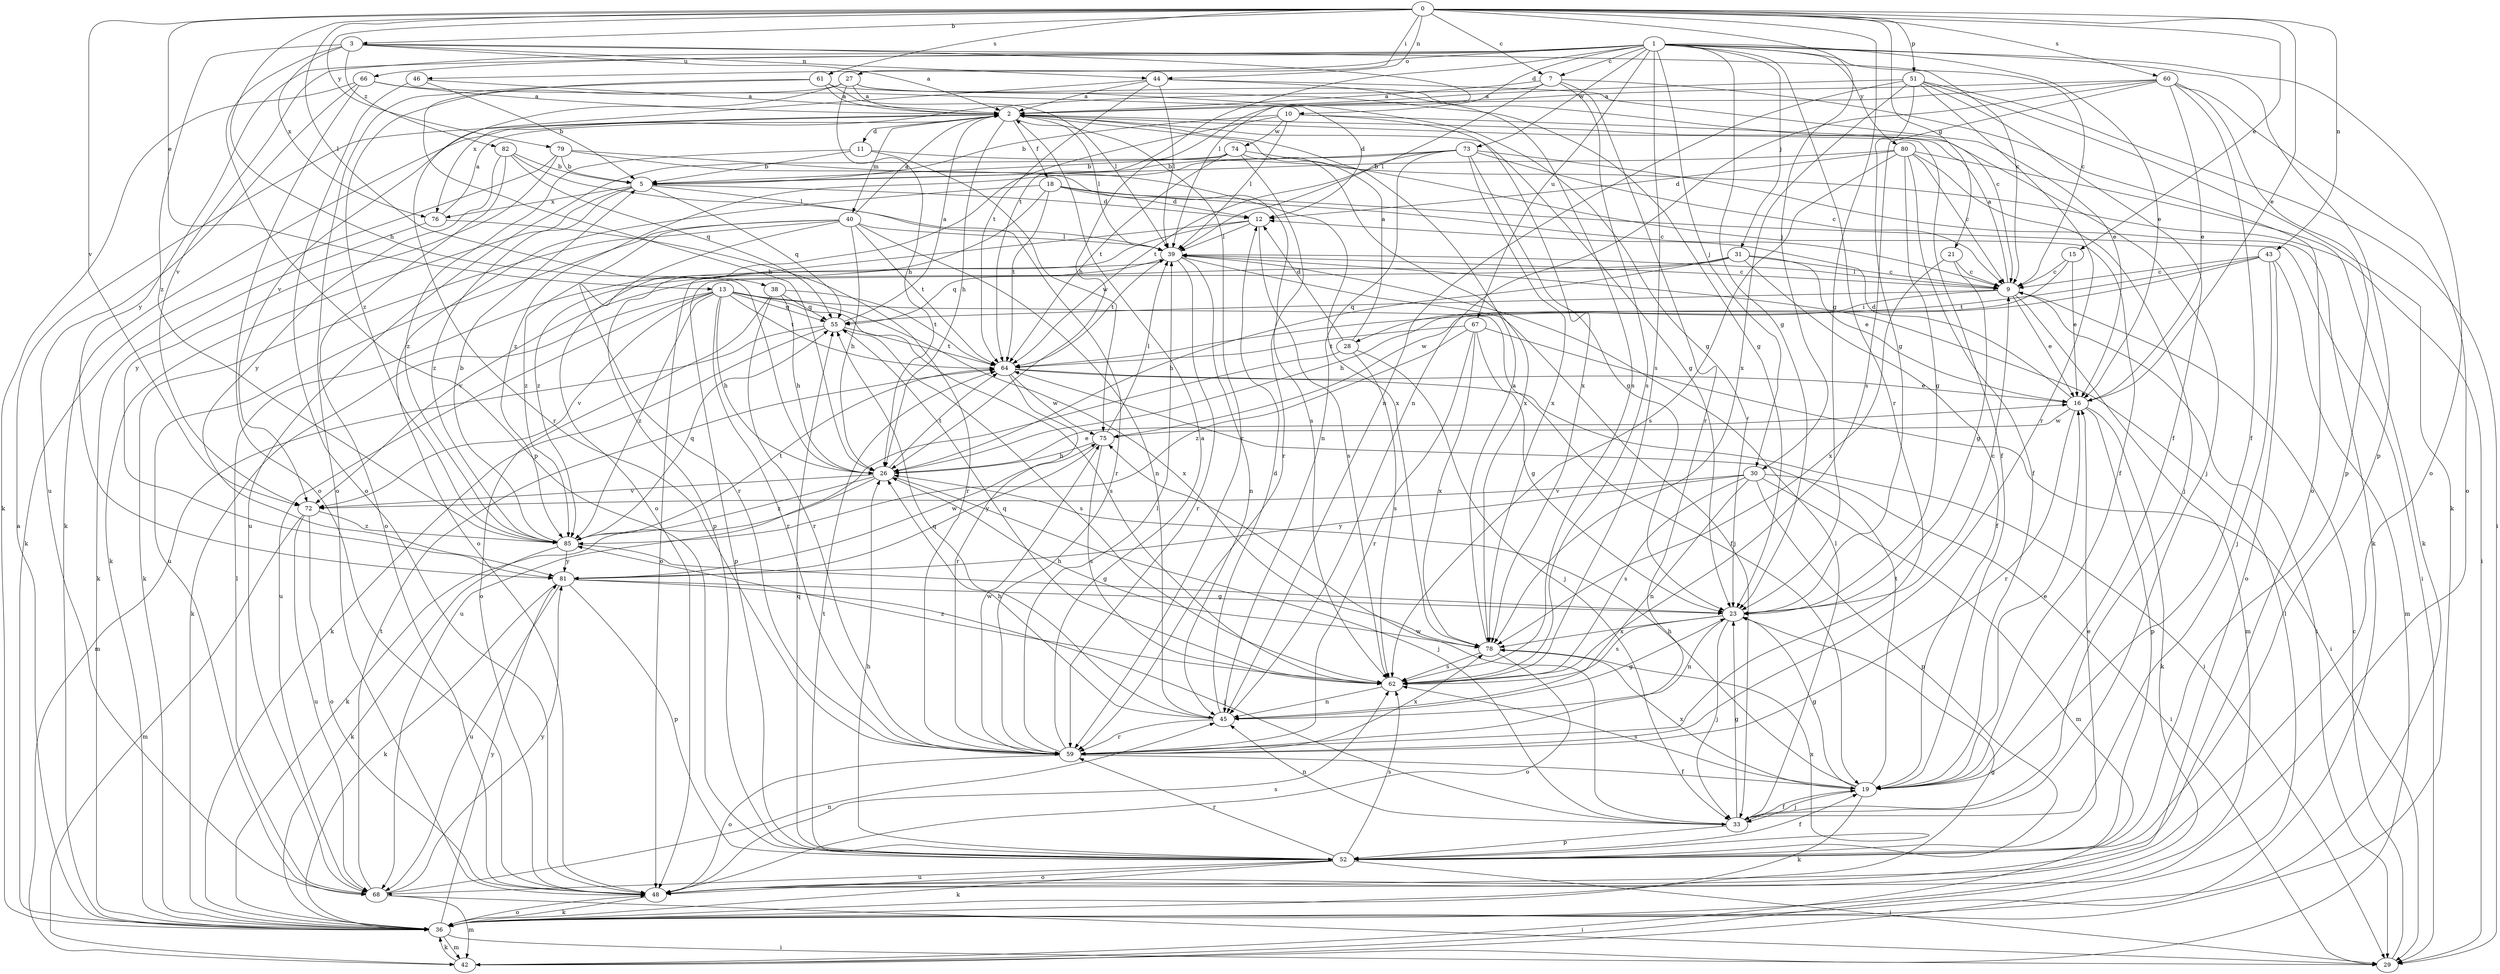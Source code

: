 strict digraph  {
0;
1;
2;
3;
5;
7;
9;
10;
11;
12;
13;
15;
16;
18;
19;
21;
23;
26;
27;
28;
29;
30;
31;
33;
36;
38;
39;
40;
42;
43;
44;
45;
46;
48;
51;
52;
55;
59;
60;
61;
62;
64;
66;
67;
68;
72;
73;
74;
75;
76;
78;
79;
80;
81;
82;
85;
0 -> 3  [label=b];
0 -> 7  [label=c];
0 -> 13  [label=e];
0 -> 15  [label=e];
0 -> 16  [label=e];
0 -> 21  [label=g];
0 -> 23  [label=g];
0 -> 26  [label=h];
0 -> 27  [label=i];
0 -> 30  [label=j];
0 -> 38  [label=l];
0 -> 43  [label=n];
0 -> 44  [label=n];
0 -> 51  [label=p];
0 -> 60  [label=s];
0 -> 61  [label=s];
0 -> 72  [label=v];
0 -> 79  [label=y];
1 -> 7  [label=c];
1 -> 9  [label=c];
1 -> 10  [label=d];
1 -> 16  [label=e];
1 -> 23  [label=g];
1 -> 30  [label=j];
1 -> 31  [label=j];
1 -> 46  [label=o];
1 -> 48  [label=o];
1 -> 52  [label=p];
1 -> 59  [label=r];
1 -> 62  [label=s];
1 -> 64  [label=t];
1 -> 66  [label=u];
1 -> 67  [label=u];
1 -> 72  [label=v];
1 -> 73  [label=w];
1 -> 80  [label=y];
1 -> 81  [label=y];
2 -> 11  [label=d];
2 -> 18  [label=f];
2 -> 19  [label=f];
2 -> 23  [label=g];
2 -> 26  [label=h];
2 -> 36  [label=k];
2 -> 39  [label=l];
2 -> 40  [label=m];
2 -> 59  [label=r];
3 -> 2  [label=a];
3 -> 9  [label=c];
3 -> 39  [label=l];
3 -> 44  [label=n];
3 -> 52  [label=p];
3 -> 76  [label=x];
3 -> 82  [label=z];
3 -> 85  [label=z];
5 -> 12  [label=d];
5 -> 36  [label=k];
5 -> 55  [label=q];
5 -> 59  [label=r];
5 -> 76  [label=x];
5 -> 85  [label=z];
7 -> 2  [label=a];
7 -> 39  [label=l];
7 -> 48  [label=o];
7 -> 59  [label=r];
7 -> 62  [label=s];
7 -> 76  [label=x];
9 -> 2  [label=a];
9 -> 16  [label=e];
9 -> 28  [label=i];
9 -> 29  [label=i];
9 -> 39  [label=l];
9 -> 42  [label=m];
9 -> 55  [label=q];
10 -> 5  [label=b];
10 -> 33  [label=j];
10 -> 39  [label=l];
10 -> 48  [label=o];
10 -> 74  [label=w];
10 -> 78  [label=x];
11 -> 5  [label=b];
11 -> 29  [label=i];
11 -> 75  [label=w];
11 -> 85  [label=z];
12 -> 39  [label=l];
12 -> 48  [label=o];
12 -> 62  [label=s];
12 -> 85  [label=z];
13 -> 19  [label=f];
13 -> 26  [label=h];
13 -> 36  [label=k];
13 -> 55  [label=q];
13 -> 59  [label=r];
13 -> 62  [label=s];
13 -> 64  [label=t];
13 -> 68  [label=u];
13 -> 72  [label=v];
13 -> 78  [label=x];
13 -> 85  [label=z];
15 -> 9  [label=c];
15 -> 16  [label=e];
15 -> 26  [label=h];
16 -> 12  [label=d];
16 -> 36  [label=k];
16 -> 52  [label=p];
16 -> 59  [label=r];
16 -> 75  [label=w];
18 -> 9  [label=c];
18 -> 12  [label=d];
18 -> 29  [label=i];
18 -> 48  [label=o];
18 -> 52  [label=p];
18 -> 64  [label=t];
19 -> 16  [label=e];
19 -> 23  [label=g];
19 -> 26  [label=h];
19 -> 33  [label=j];
19 -> 36  [label=k];
19 -> 62  [label=s];
19 -> 64  [label=t];
19 -> 78  [label=x];
21 -> 9  [label=c];
21 -> 23  [label=g];
21 -> 78  [label=x];
23 -> 9  [label=c];
23 -> 33  [label=j];
23 -> 45  [label=n];
23 -> 62  [label=s];
23 -> 78  [label=x];
26 -> 16  [label=e];
26 -> 33  [label=j];
26 -> 36  [label=k];
26 -> 64  [label=t];
26 -> 72  [label=v];
26 -> 85  [label=z];
27 -> 2  [label=a];
27 -> 9  [label=c];
27 -> 23  [label=g];
27 -> 26  [label=h];
27 -> 59  [label=r];
27 -> 85  [label=z];
28 -> 2  [label=a];
28 -> 12  [label=d];
28 -> 33  [label=j];
28 -> 62  [label=s];
28 -> 68  [label=u];
29 -> 9  [label=c];
30 -> 29  [label=i];
30 -> 42  [label=m];
30 -> 45  [label=n];
30 -> 52  [label=p];
30 -> 62  [label=s];
30 -> 72  [label=v];
30 -> 81  [label=y];
31 -> 9  [label=c];
31 -> 16  [label=e];
31 -> 19  [label=f];
31 -> 26  [label=h];
31 -> 52  [label=p];
31 -> 72  [label=v];
33 -> 19  [label=f];
33 -> 23  [label=g];
33 -> 39  [label=l];
33 -> 45  [label=n];
33 -> 52  [label=p];
33 -> 75  [label=w];
36 -> 2  [label=a];
36 -> 23  [label=g];
36 -> 29  [label=i];
36 -> 42  [label=m];
36 -> 48  [label=o];
36 -> 81  [label=y];
38 -> 26  [label=h];
38 -> 48  [label=o];
38 -> 55  [label=q];
38 -> 59  [label=r];
38 -> 64  [label=t];
39 -> 9  [label=c];
39 -> 33  [label=j];
39 -> 45  [label=n];
39 -> 55  [label=q];
39 -> 59  [label=r];
39 -> 64  [label=t];
40 -> 2  [label=a];
40 -> 26  [label=h];
40 -> 36  [label=k];
40 -> 39  [label=l];
40 -> 45  [label=n];
40 -> 59  [label=r];
40 -> 64  [label=t];
40 -> 68  [label=u];
40 -> 85  [label=z];
42 -> 36  [label=k];
42 -> 39  [label=l];
43 -> 9  [label=c];
43 -> 33  [label=j];
43 -> 42  [label=m];
43 -> 48  [label=o];
43 -> 64  [label=t];
43 -> 75  [label=w];
44 -> 2  [label=a];
44 -> 16  [label=e];
44 -> 39  [label=l];
44 -> 62  [label=s];
44 -> 64  [label=t];
44 -> 72  [label=v];
45 -> 12  [label=d];
45 -> 23  [label=g];
45 -> 26  [label=h];
45 -> 55  [label=q];
45 -> 59  [label=r];
46 -> 2  [label=a];
46 -> 5  [label=b];
46 -> 48  [label=o];
48 -> 36  [label=k];
48 -> 62  [label=s];
51 -> 2  [label=a];
51 -> 19  [label=f];
51 -> 23  [label=g];
51 -> 29  [label=i];
51 -> 36  [label=k];
51 -> 45  [label=n];
51 -> 59  [label=r];
51 -> 78  [label=x];
52 -> 16  [label=e];
52 -> 19  [label=f];
52 -> 26  [label=h];
52 -> 29  [label=i];
52 -> 36  [label=k];
52 -> 48  [label=o];
52 -> 55  [label=q];
52 -> 59  [label=r];
52 -> 62  [label=s];
52 -> 64  [label=t];
52 -> 68  [label=u];
52 -> 78  [label=x];
55 -> 2  [label=a];
55 -> 36  [label=k];
55 -> 42  [label=m];
55 -> 62  [label=s];
55 -> 64  [label=t];
59 -> 2  [label=a];
59 -> 19  [label=f];
59 -> 39  [label=l];
59 -> 48  [label=o];
59 -> 75  [label=w];
59 -> 78  [label=x];
60 -> 2  [label=a];
60 -> 16  [label=e];
60 -> 19  [label=f];
60 -> 26  [label=h];
60 -> 45  [label=n];
60 -> 48  [label=o];
60 -> 52  [label=p];
60 -> 62  [label=s];
61 -> 2  [label=a];
61 -> 23  [label=g];
61 -> 26  [label=h];
61 -> 39  [label=l];
61 -> 48  [label=o];
62 -> 45  [label=n];
62 -> 55  [label=q];
62 -> 85  [label=z];
64 -> 16  [label=e];
64 -> 29  [label=i];
64 -> 59  [label=r];
64 -> 75  [label=w];
66 -> 2  [label=a];
66 -> 12  [label=d];
66 -> 36  [label=k];
66 -> 48  [label=o];
66 -> 68  [label=u];
67 -> 23  [label=g];
67 -> 29  [label=i];
67 -> 59  [label=r];
67 -> 64  [label=t];
67 -> 78  [label=x];
67 -> 85  [label=z];
68 -> 29  [label=i];
68 -> 39  [label=l];
68 -> 42  [label=m];
68 -> 45  [label=n];
68 -> 64  [label=t];
68 -> 81  [label=y];
72 -> 42  [label=m];
72 -> 48  [label=o];
72 -> 68  [label=u];
72 -> 85  [label=z];
73 -> 5  [label=b];
73 -> 9  [label=c];
73 -> 23  [label=g];
73 -> 36  [label=k];
73 -> 45  [label=n];
73 -> 64  [label=t];
73 -> 78  [label=x];
73 -> 85  [label=z];
74 -> 5  [label=b];
74 -> 19  [label=f];
74 -> 59  [label=r];
74 -> 64  [label=t];
74 -> 68  [label=u];
74 -> 78  [label=x];
75 -> 26  [label=h];
75 -> 39  [label=l];
75 -> 62  [label=s];
75 -> 81  [label=y];
76 -> 2  [label=a];
76 -> 36  [label=k];
76 -> 59  [label=r];
78 -> 2  [label=a];
78 -> 26  [label=h];
78 -> 48  [label=o];
78 -> 62  [label=s];
79 -> 5  [label=b];
79 -> 36  [label=k];
79 -> 62  [label=s];
79 -> 78  [label=x];
79 -> 81  [label=y];
80 -> 5  [label=b];
80 -> 9  [label=c];
80 -> 12  [label=d];
80 -> 19  [label=f];
80 -> 23  [label=g];
80 -> 33  [label=j];
80 -> 36  [label=k];
80 -> 62  [label=s];
81 -> 23  [label=g];
81 -> 33  [label=j];
81 -> 36  [label=k];
81 -> 52  [label=p];
81 -> 68  [label=u];
81 -> 75  [label=w];
82 -> 5  [label=b];
82 -> 39  [label=l];
82 -> 48  [label=o];
82 -> 55  [label=q];
82 -> 81  [label=y];
85 -> 5  [label=b];
85 -> 23  [label=g];
85 -> 36  [label=k];
85 -> 55  [label=q];
85 -> 64  [label=t];
85 -> 81  [label=y];
}
